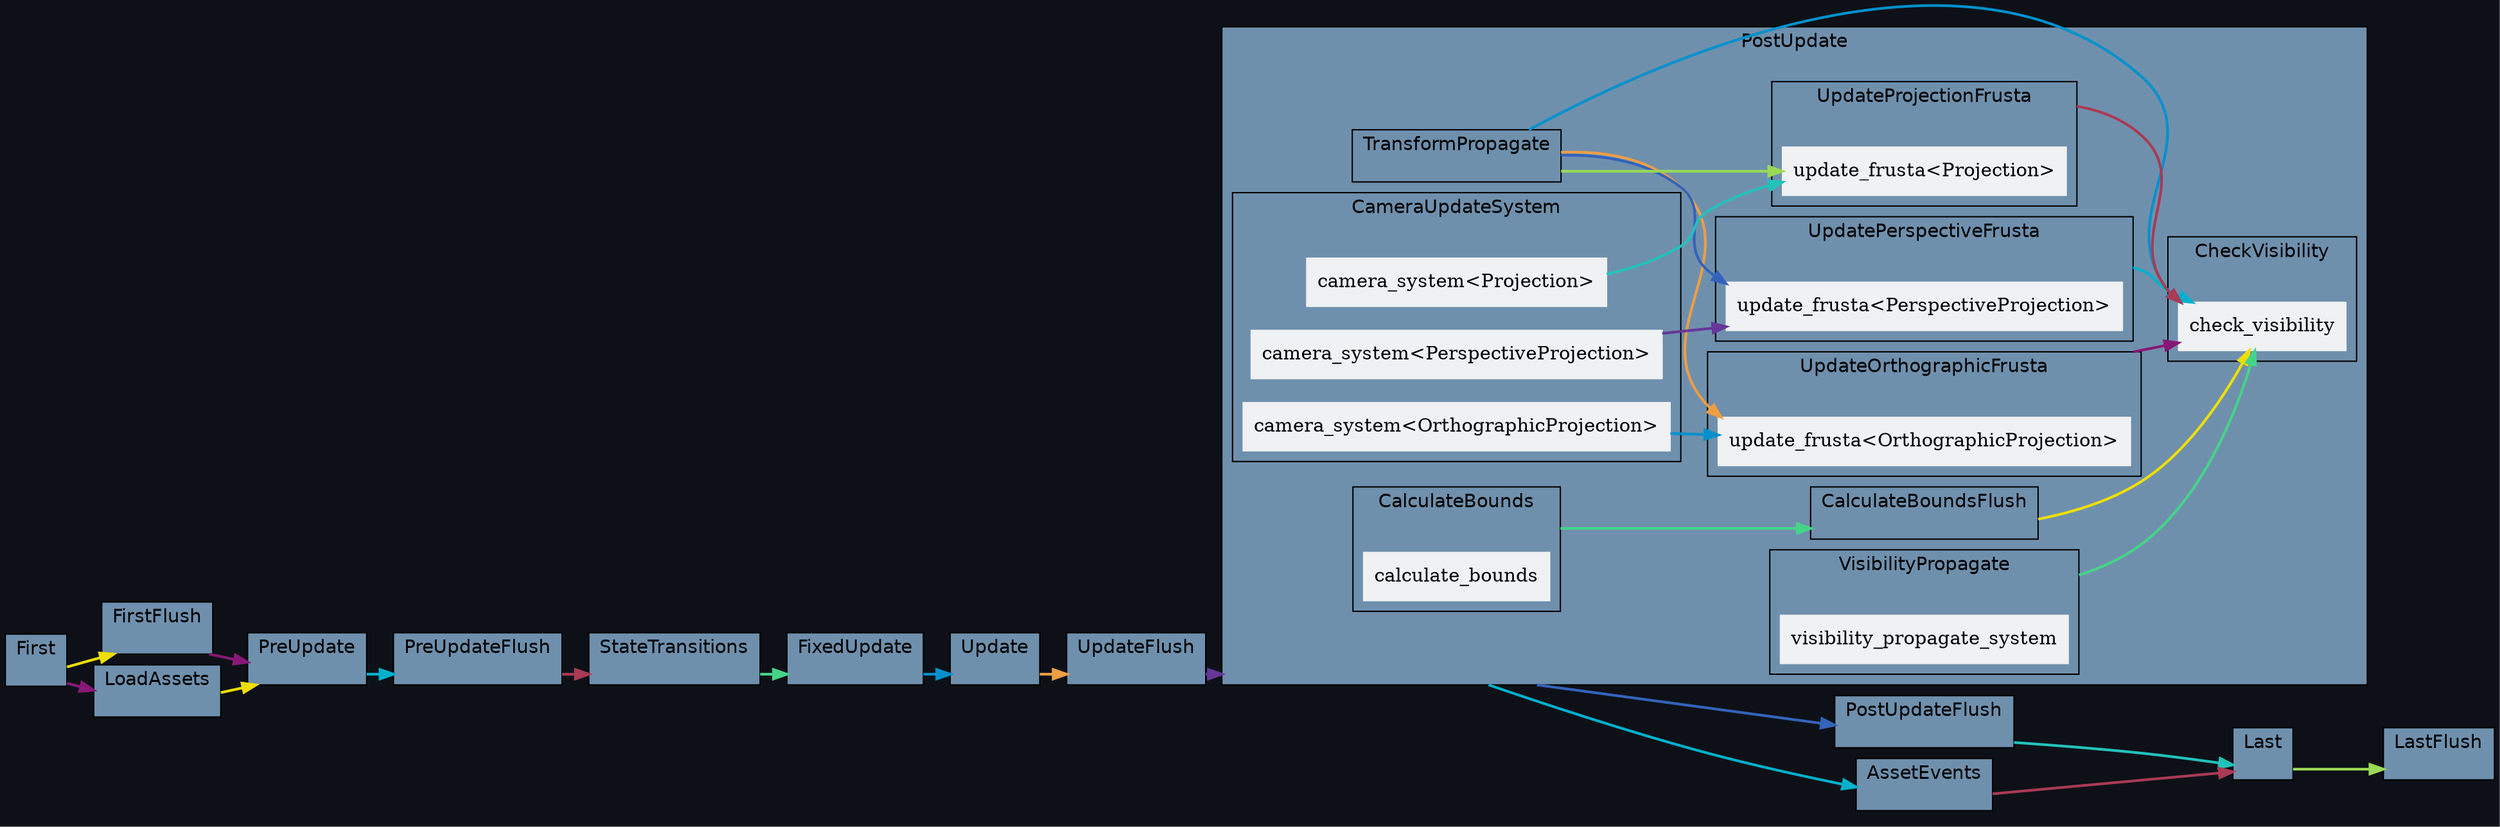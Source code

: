 digraph "" {
	"compound"="true";
	"splines"="spline";
	"rankdir"="LR";
	"bgcolor"="#0d1117";
	"fontname"="Helvetica";
	edge ["penwidth"="2"];
	node ["shape"="box", "style"="filled", "fillcolor"="#eff1f3", "color"="#eff1f3"];
	subgraph "clusternode_Set(0)" {
		"label"="Update";
		"tooltip"="Update";
		"bgcolor"="#6f90ad";
		"color"="black";
		"set_marker_node_Set(0)" ["style"="invis", "label"="", "height"="0", "shape"="point"]
	}
	
	subgraph "clusternode_Set(2)" {
		"label"="FirstFlush";
		"tooltip"="FirstFlush";
		"bgcolor"="#6f90ad";
		"color"="black";
		"set_marker_node_Set(2)" ["style"="invis", "label"="", "height"="0", "shape"="point"]
	}
	
	subgraph "clusternode_Set(3)" {
		"label"="PreUpdateFlush";
		"tooltip"="PreUpdateFlush";
		"bgcolor"="#6f90ad";
		"color"="black";
		"set_marker_node_Set(3)" ["style"="invis", "label"="", "height"="0", "shape"="point"]
	}
	
	subgraph "clusternode_Set(4)" {
		"label"="UpdateFlush";
		"tooltip"="UpdateFlush";
		"bgcolor"="#6f90ad";
		"color"="black";
		"set_marker_node_Set(4)" ["style"="invis", "label"="", "height"="0", "shape"="point"]
	}
	
	subgraph "clusternode_Set(5)" {
		"label"="PostUpdateFlush";
		"tooltip"="PostUpdateFlush";
		"bgcolor"="#6f90ad";
		"color"="black";
		"set_marker_node_Set(5)" ["style"="invis", "label"="", "height"="0", "shape"="point"]
	}
	
	subgraph "clusternode_Set(6)" {
		"label"="LastFlush";
		"tooltip"="LastFlush";
		"bgcolor"="#6f90ad";
		"color"="black";
		"set_marker_node_Set(6)" ["style"="invis", "label"="", "height"="0", "shape"="point"]
	}
	
	subgraph "clusternode_Set(7)" {
		"label"="First";
		"tooltip"="First";
		"bgcolor"="#6f90ad";
		"color"="black";
		"set_marker_node_Set(7)" ["style"="invis", "label"="", "height"="0", "shape"="point"]
	}
	
	subgraph "clusternode_Set(8)" {
		"label"="PreUpdate";
		"tooltip"="PreUpdate";
		"bgcolor"="#6f90ad";
		"color"="black";
		"set_marker_node_Set(8)" ["style"="invis", "label"="", "height"="0", "shape"="point"]
	}
	
	subgraph "clusternode_Set(9)" {
		"label"="StateTransitions";
		"tooltip"="StateTransitions";
		"bgcolor"="#6f90ad";
		"color"="black";
		"set_marker_node_Set(9)" ["style"="invis", "label"="", "height"="0", "shape"="point"]
	}
	
	subgraph "clusternode_Set(10)" {
		"label"="FixedUpdate";
		"tooltip"="FixedUpdate";
		"bgcolor"="#6f90ad";
		"color"="black";
		"set_marker_node_Set(10)" ["style"="invis", "label"="", "height"="0", "shape"="point"]
	}
	
	subgraph "clusternode_Set(11)" {
		"label"="PostUpdate";
		"tooltip"="PostUpdate";
		"bgcolor"="#6f90ad";
		"color"="black";
		"set_marker_node_Set(11)" ["style"="invis", "label"="", "height"="0", "shape"="point"]
		subgraph "clusternode_Set(20)" {
			"label"="TransformPropagate";
			"tooltip"="TransformPropagate";
			"bgcolor"="#6f90ad";
			"color"="black";
			"set_marker_node_Set(20)" ["style"="invis", "label"="", "height"="0", "shape"="point"]
		}
		
		subgraph "clusternode_Set(76)" {
			"label"="CameraUpdateSystem";
			"tooltip"="CameraUpdateSystem";
			"bgcolor"="#6f90ad";
			"color"="black";
			"set_marker_node_Set(76)" ["style"="invis", "label"="", "height"="0", "shape"="point"]
			"node_System(63)" ["label"="camera_system<Projection>", "tooltip"="bevy_render::camera::camera::camera_system<bevy_render::camera::projection::Projection>"]
			"node_System(64)" ["label"="camera_system<OrthographicProjection>", "tooltip"="bevy_render::camera::camera::camera_system<bevy_render::camera::projection::OrthographicProjection>"]
			"node_System(65)" ["label"="camera_system<PerspectiveProjection>", "tooltip"="bevy_render::camera::camera::camera_system<bevy_render::camera::projection::PerspectiveProjection>"]
		}
		
		subgraph "clusternode_Set(80)" {
			"label"="CalculateBounds";
			"tooltip"="CalculateBounds";
			"bgcolor"="#6f90ad";
			"color"="black";
			"set_marker_node_Set(80)" ["style"="invis", "label"="", "height"="0", "shape"="point"]
			"node_System(67)" ["label"="calculate_bounds", "tooltip"="bevy_render::view::visibility::calculate_bounds"]
		}
		
		subgraph "clusternode_Set(81)" {
			"label"="CalculateBoundsFlush";
			"tooltip"="CalculateBoundsFlush";
			"bgcolor"="#6f90ad";
			"color"="black";
			"set_marker_node_Set(81)" ["style"="invis", "label"="", "height"="0", "shape"="point"]
		}
		
		subgraph "clusternode_Set(82)" {
			"label"="UpdateOrthographicFrusta";
			"tooltip"="UpdateOrthographicFrusta";
			"bgcolor"="#6f90ad";
			"color"="black";
			"set_marker_node_Set(82)" ["style"="invis", "label"="", "height"="0", "shape"="point"]
			"node_System(68)" ["label"="update_frusta<OrthographicProjection>", "tooltip"="bevy_render::view::visibility::update_frusta<bevy_render::camera::projection::OrthographicProjection>"]
		}
		
		subgraph "clusternode_Set(83)" {
			"label"="UpdatePerspectiveFrusta";
			"tooltip"="UpdatePerspectiveFrusta";
			"bgcolor"="#6f90ad";
			"color"="black";
			"set_marker_node_Set(83)" ["style"="invis", "label"="", "height"="0", "shape"="point"]
			"node_System(69)" ["label"="update_frusta<PerspectiveProjection>", "tooltip"="bevy_render::view::visibility::update_frusta<bevy_render::camera::projection::PerspectiveProjection>"]
		}
		
		subgraph "clusternode_Set(84)" {
			"label"="UpdateProjectionFrusta";
			"tooltip"="UpdateProjectionFrusta";
			"bgcolor"="#6f90ad";
			"color"="black";
			"set_marker_node_Set(84)" ["style"="invis", "label"="", "height"="0", "shape"="point"]
			"node_System(70)" ["label"="update_frusta<Projection>", "tooltip"="bevy_render::view::visibility::update_frusta<bevy_render::camera::projection::Projection>"]
		}
		
		subgraph "clusternode_Set(85)" {
			"label"="CheckVisibility";
			"tooltip"="CheckVisibility";
			"bgcolor"="#6f90ad";
			"color"="black";
			"set_marker_node_Set(85)" ["style"="invis", "label"="", "height"="0", "shape"="point"]
			"node_System(72)" ["label"="check_visibility", "tooltip"="bevy_render::view::visibility::check_visibility"]
		}
		
		subgraph "clusternode_Set(86)" {
			"label"="VisibilityPropagate";
			"tooltip"="VisibilityPropagate";
			"bgcolor"="#6f90ad";
			"color"="black";
			"set_marker_node_Set(86)" ["style"="invis", "label"="", "height"="0", "shape"="point"]
			"node_System(71)" ["label"="visibility_propagate_system", "tooltip"="bevy_render::view::visibility::visibility_propagate_system"]
		}
		
	}
	
	subgraph "clusternode_Set(12)" {
		"label"="Last";
		"tooltip"="Last";
		"bgcolor"="#6f90ad";
		"color"="black";
		"set_marker_node_Set(12)" ["style"="invis", "label"="", "height"="0", "shape"="point"]
	}
	
	subgraph "clusternode_Set(58)" {
		"label"="LoadAssets";
		"tooltip"="LoadAssets";
		"bgcolor"="#6f90ad";
		"color"="black";
		"set_marker_node_Set(58)" ["style"="invis", "label"="", "height"="0", "shape"="point"]
	}
	
	subgraph "clusternode_Set(59)" {
		"label"="AssetEvents";
		"tooltip"="AssetEvents";
		"bgcolor"="#6f90ad";
		"color"="black";
		"set_marker_node_Set(59)" ["style"="invis", "label"="", "height"="0", "shape"="point"]
	}
	
	"set_marker_node_Set(7)" -> "set_marker_node_Set(2)" ["lhead"="clusternode_Set(2)", "ltail"="clusternode_Set(7)", "tooltip"="First → FirstFlush", "color"="#eede00"]
	"set_marker_node_Set(2)" -> "set_marker_node_Set(8)" ["lhead"="clusternode_Set(8)", "ltail"="clusternode_Set(2)", "tooltip"="FirstFlush → PreUpdate", "color"="#881877"]
	"set_marker_node_Set(8)" -> "set_marker_node_Set(3)" ["lhead"="clusternode_Set(3)", "ltail"="clusternode_Set(8)", "tooltip"="PreUpdate → PreUpdateFlush", "color"="#00b0cc"]
	"set_marker_node_Set(3)" -> "set_marker_node_Set(9)" ["lhead"="clusternode_Set(9)", "ltail"="clusternode_Set(3)", "tooltip"="PreUpdateFlush → StateTransitions", "color"="#aa3a55"]
	"set_marker_node_Set(9)" -> "set_marker_node_Set(10)" ["lhead"="clusternode_Set(10)", "ltail"="clusternode_Set(9)", "tooltip"="StateTransitions → FixedUpdate", "color"="#44d488"]
	"set_marker_node_Set(10)" -> "set_marker_node_Set(0)" ["lhead"="clusternode_Set(0)", "ltail"="clusternode_Set(10)", "tooltip"="FixedUpdate → Update", "color"="#0090cc"]
	"set_marker_node_Set(0)" -> "set_marker_node_Set(4)" ["lhead"="clusternode_Set(4)", "ltail"="clusternode_Set(0)", "tooltip"="Update → UpdateFlush", "color"="#ee9e44"]
	"set_marker_node_Set(4)" -> "set_marker_node_Set(11)" ["lhead"="clusternode_Set(11)", "ltail"="clusternode_Set(4)", "tooltip"="UpdateFlush → PostUpdate", "color"="#663699"]
	"set_marker_node_Set(11)" -> "set_marker_node_Set(5)" ["lhead"="clusternode_Set(5)", "ltail"="clusternode_Set(11)", "tooltip"="PostUpdate → PostUpdateFlush", "color"="#3363bb"]
	"set_marker_node_Set(5)" -> "set_marker_node_Set(12)" ["lhead"="clusternode_Set(12)", "ltail"="clusternode_Set(5)", "tooltip"="PostUpdateFlush → Last", "color"="#22c2bb"]
	"set_marker_node_Set(12)" -> "set_marker_node_Set(6)" ["lhead"="clusternode_Set(6)", "ltail"="clusternode_Set(12)", "tooltip"="Last → LastFlush", "color"="#99d955"]
	"set_marker_node_Set(58)" -> "set_marker_node_Set(8)" ["lhead"="clusternode_Set(8)", "ltail"="clusternode_Set(58)", "tooltip"="LoadAssets → PreUpdate", "color"="#eede00"]
	"set_marker_node_Set(7)" -> "set_marker_node_Set(58)" ["lhead"="clusternode_Set(58)", "ltail"="clusternode_Set(7)", "tooltip"="First → LoadAssets", "color"="#881877"]
	"set_marker_node_Set(11)" -> "set_marker_node_Set(59)" ["lhead"="clusternode_Set(59)", "ltail"="clusternode_Set(11)", "tooltip"="PostUpdate → AssetEvents", "color"="#00b0cc"]
	"set_marker_node_Set(59)" -> "set_marker_node_Set(12)" ["lhead"="clusternode_Set(12)", "ltail"="clusternode_Set(59)", "tooltip"="AssetEvents → Last", "color"="#aa3a55"]
	"set_marker_node_Set(80)" -> "set_marker_node_Set(81)" ["lhead"="clusternode_Set(81)", "ltail"="clusternode_Set(80)", "tooltip"="CalculateBounds → CalculateBoundsFlush", "color"="#44d488"]
	"node_System(64)" -> "node_System(68)" ["lhead"="", "ltail"="", "tooltip"="SystemTypeSet(camera_system<OrthographicProjection>\") → update_frusta<OrthographicProjection>", "color"="#0090cc"]
	"set_marker_node_Set(20)" -> "node_System(68)" ["lhead"="", "ltail"="clusternode_Set(20)", "tooltip"="TransformPropagate → update_frusta<OrthographicProjection>", "color"="#ee9e44"]
	"node_System(65)" -> "node_System(69)" ["lhead"="", "ltail"="", "tooltip"="SystemTypeSet(camera_system<PerspectiveProjection>\") → update_frusta<PerspectiveProjection>", "color"="#663699"]
	"set_marker_node_Set(20)" -> "node_System(69)" ["lhead"="", "ltail"="clusternode_Set(20)", "tooltip"="TransformPropagate → update_frusta<PerspectiveProjection>", "color"="#3363bb"]
	"node_System(63)" -> "node_System(70)" ["lhead"="", "ltail"="", "tooltip"="SystemTypeSet(camera_system<Projection>\") → update_frusta<Projection>", "color"="#22c2bb"]
	"set_marker_node_Set(20)" -> "node_System(70)" ["lhead"="", "ltail"="clusternode_Set(20)", "tooltip"="TransformPropagate → update_frusta<Projection>", "color"="#99d955"]
	"set_marker_node_Set(81)" -> "node_System(72)" ["lhead"="", "ltail"="clusternode_Set(81)", "tooltip"="CalculateBoundsFlush → check_visibility", "color"="#eede00"]
	"set_marker_node_Set(82)" -> "node_System(72)" ["lhead"="", "ltail"="clusternode_Set(82)", "tooltip"="UpdateOrthographicFrusta → check_visibility", "color"="#881877"]
	"set_marker_node_Set(83)" -> "node_System(72)" ["lhead"="", "ltail"="clusternode_Set(83)", "tooltip"="UpdatePerspectiveFrusta → check_visibility", "color"="#00b0cc"]
	"set_marker_node_Set(84)" -> "node_System(72)" ["lhead"="", "ltail"="clusternode_Set(84)", "tooltip"="UpdateProjectionFrusta → check_visibility", "color"="#aa3a55"]
	"set_marker_node_Set(86)" -> "node_System(72)" ["lhead"="", "ltail"="clusternode_Set(86)", "tooltip"="VisibilityPropagate → check_visibility", "color"="#44d488"]
	"set_marker_node_Set(20)" -> "node_System(72)" ["lhead"="", "ltail"="clusternode_Set(20)", "tooltip"="TransformPropagate → check_visibility", "color"="#0090cc"]
}
